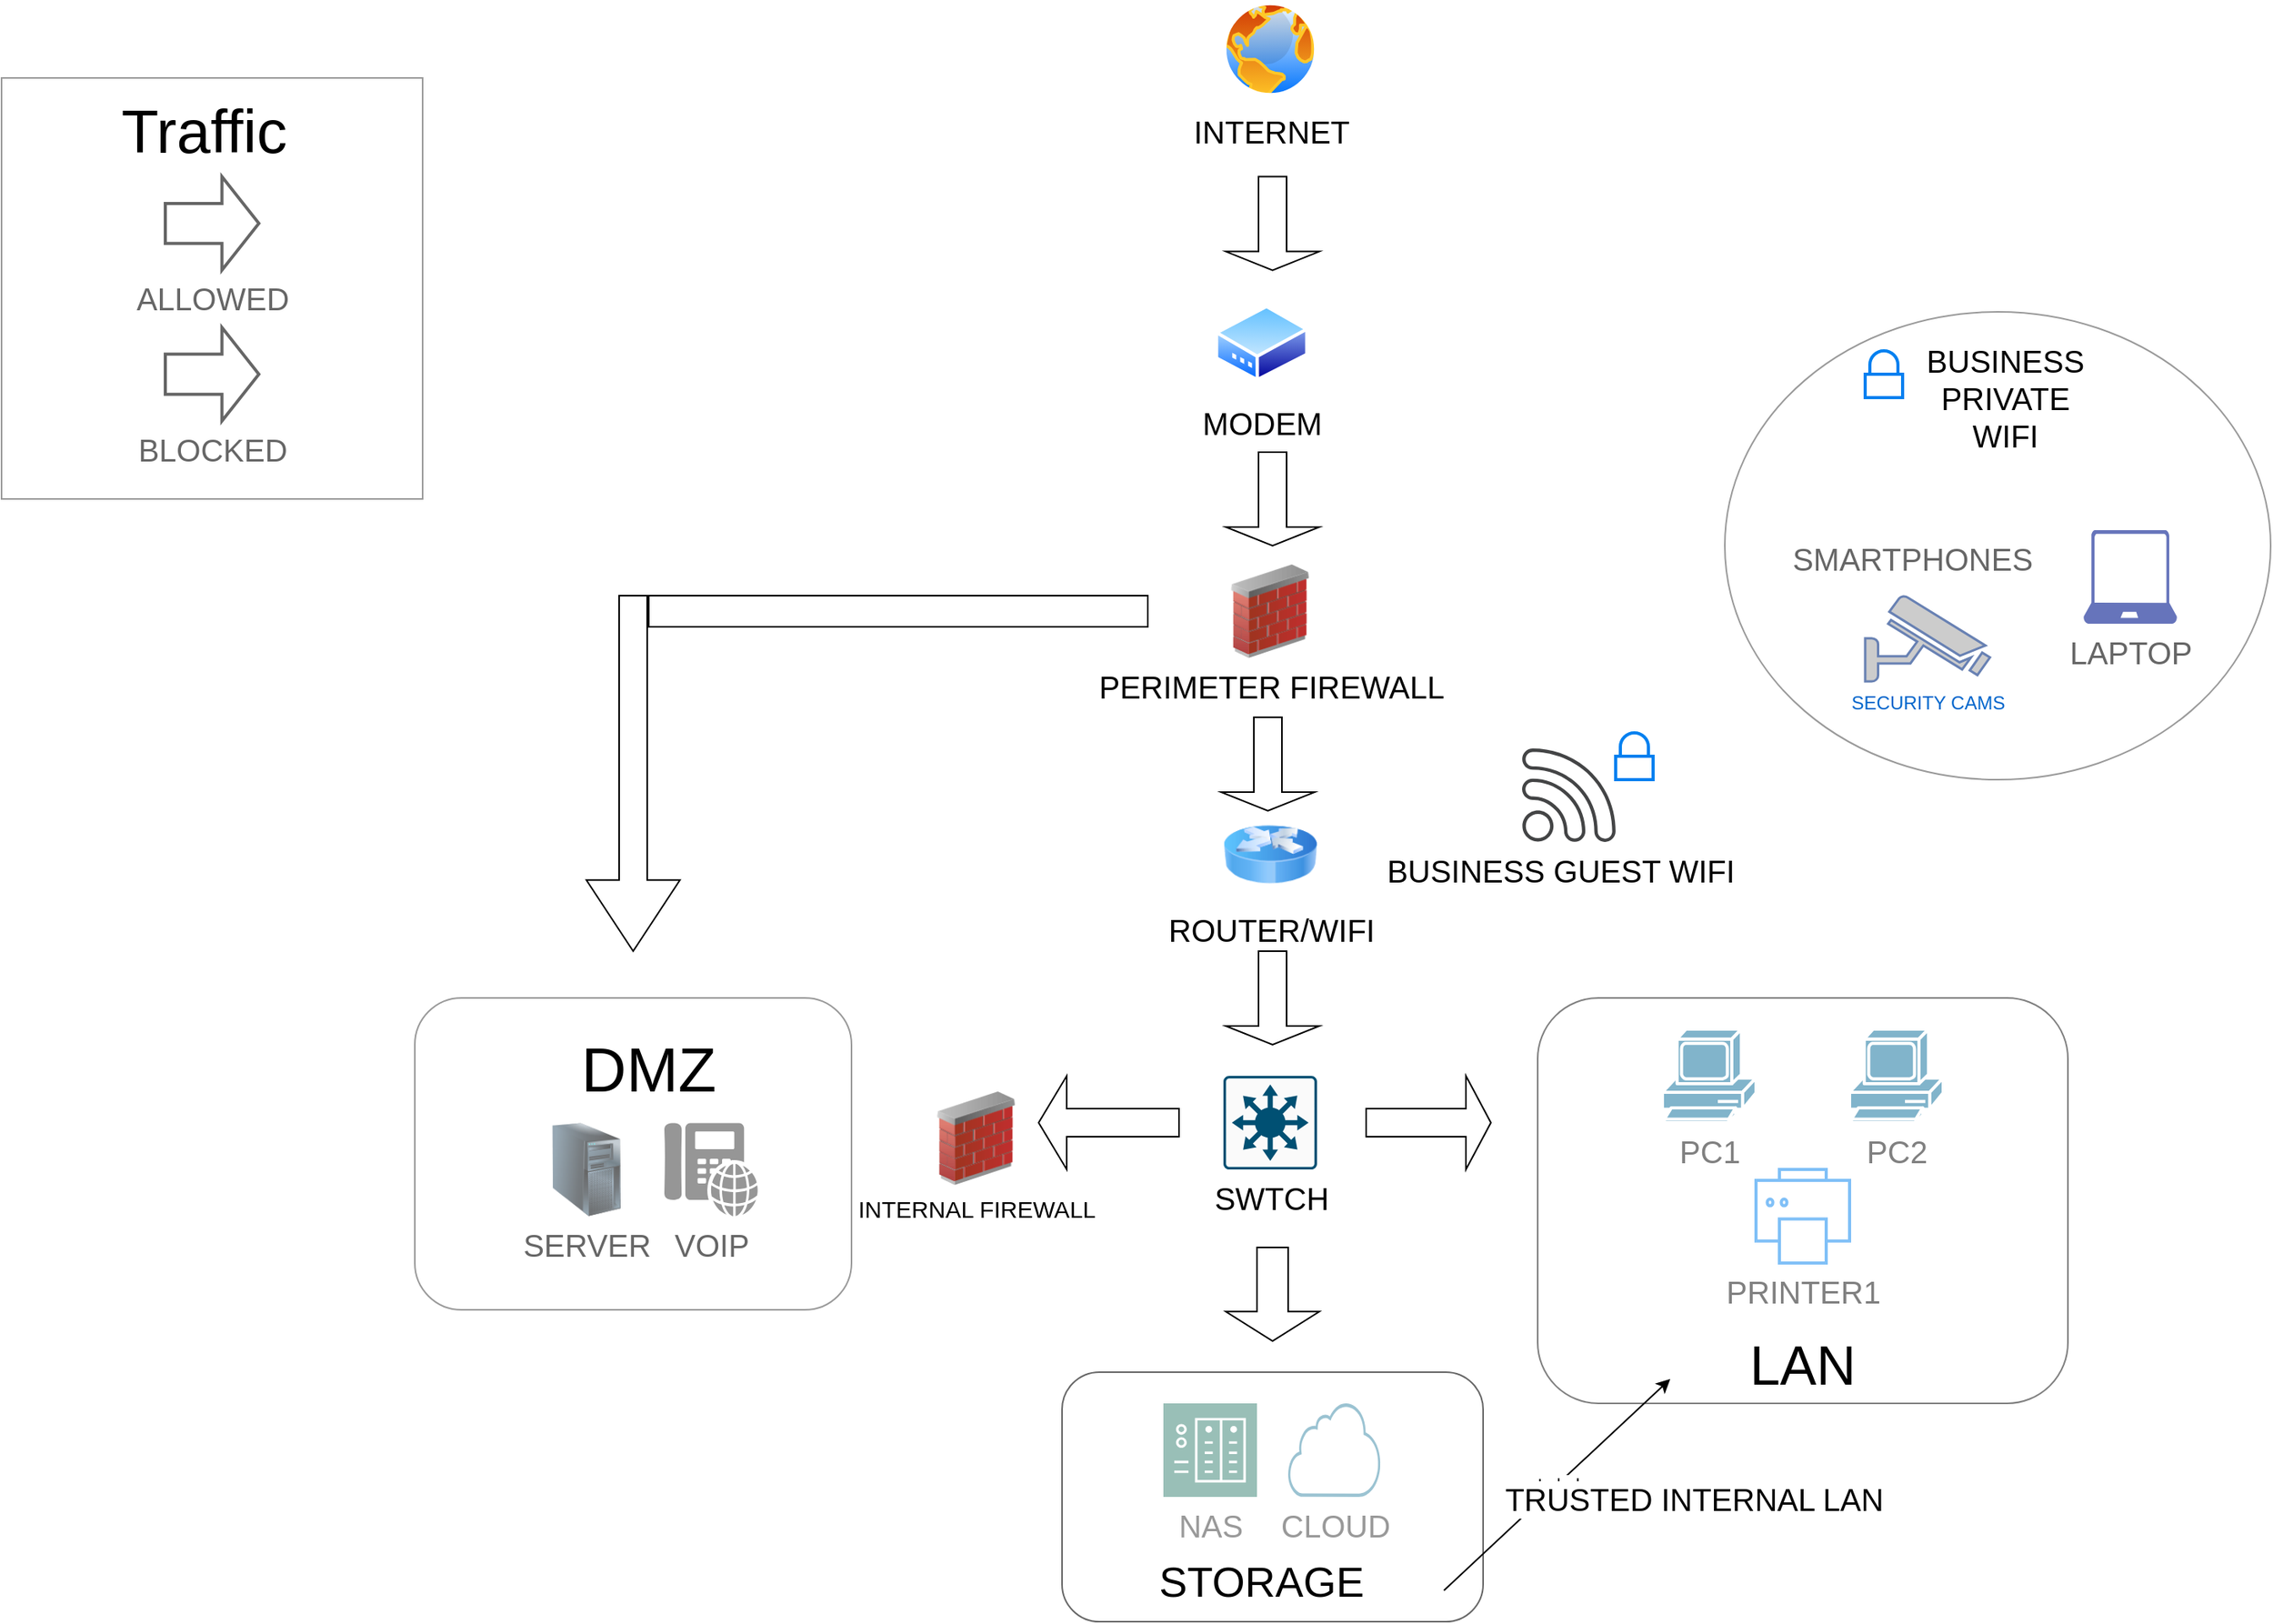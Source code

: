 <mxfile version="28.1.1">
  <diagram name="Page-1" id="2YQik-SlS8WPk7ewhesH">
    <mxGraphModel dx="1965" dy="1128" grid="1" gridSize="10" guides="1" tooltips="1" connect="0" arrows="0" fold="1" page="1" pageScale="1" pageWidth="1700" pageHeight="1100" math="0" shadow="0">
      <root>
        <mxCell id="0" />
        <mxCell id="1" parent="0" />
        <mxCell id="iuSCcMEhcNX1jo_AxFMK-1" value="SWTCH" style="sketch=0;points=[[0.015,0.015,0],[0.985,0.015,0],[0.985,0.985,0],[0.015,0.985,0],[0.25,0,0],[0.5,0,0],[0.75,0,0],[1,0.25,0],[1,0.5,0],[1,0.75,0],[0.75,1,0],[0.5,1,0],[0.25,1,0],[0,0.75,0],[0,0.5,0],[0,0.25,0]];verticalLabelPosition=bottom;html=1;verticalAlign=top;aspect=fixed;align=center;pointerEvents=1;shape=mxgraph.cisco19.rect;prIcon=l3_switch;fillColor=#FAFAFA;strokeColor=#005073;fontSize=20;" parent="1" vertex="1">
          <mxGeometry x="828.5" y="690" width="60" height="60" as="geometry" />
        </mxCell>
        <mxCell id="iuSCcMEhcNX1jo_AxFMK-2" value="SERVER" style="image;html=1;image=img/lib/clip_art/computers/Server_Tower_128x128.png;fontSize=20;shadow=0;" parent="1" vertex="1">
          <mxGeometry x="390" y="720" width="60" height="60" as="geometry" />
        </mxCell>
        <mxCell id="iuSCcMEhcNX1jo_AxFMK-3" value="PC1" style="shape=mxgraph.cisco.computers_and_peripherals.pc;html=1;pointerEvents=1;dashed=0;fillColor=#036897;strokeColor=#ffffff;strokeWidth=2;verticalLabelPosition=bottom;verticalAlign=top;align=center;outlineConnect=0;fontSize=20;" parent="1" vertex="1">
          <mxGeometry x="1110" y="660" width="60" height="60" as="geometry" />
        </mxCell>
        <mxCell id="iuSCcMEhcNX1jo_AxFMK-4" value="PC2" style="shape=mxgraph.cisco.computers_and_peripherals.pc;html=1;pointerEvents=1;dashed=0;fillColor=#036897;strokeColor=#ffffff;strokeWidth=2;verticalLabelPosition=bottom;verticalAlign=top;align=center;outlineConnect=0;fontSize=20;" parent="1" vertex="1">
          <mxGeometry x="1230" y="660" width="60" height="60" as="geometry" />
        </mxCell>
        <mxCell id="iuSCcMEhcNX1jo_AxFMK-5" value="INTERNET" style="image;aspect=fixed;perimeter=ellipsePerimeter;html=1;align=center;shadow=0;dashed=0;spacingTop=3;image=img/lib/active_directory/internet_globe.svg;fontSize=20;" parent="1" vertex="1">
          <mxGeometry x="827" width="63" height="63" as="geometry" />
        </mxCell>
        <mxCell id="iuSCcMEhcNX1jo_AxFMK-7" value="PERIMETER FIREWALL" style="image;html=1;image=img/lib/clip_art/networking/Firewall_02_128x128.png;fontSize=20;" parent="1" vertex="1">
          <mxGeometry x="828.5" y="362" width="60" height="60" as="geometry" />
        </mxCell>
        <mxCell id="iuSCcMEhcNX1jo_AxFMK-8" value="&lt;font style=&quot;line-height: 60%;&quot;&gt;ROUTER/WIFI&lt;/font&gt;" style="image;html=1;image=img/lib/clip_art/networking/Router_Icon_128x128.png;fontSize=20;" parent="1" vertex="1">
          <mxGeometry x="828.5" y="518" width="60" height="60" as="geometry" />
        </mxCell>
        <mxCell id="iuSCcMEhcNX1jo_AxFMK-11" value="MODEM" style="image;aspect=fixed;perimeter=ellipsePerimeter;html=1;align=center;shadow=0;dashed=0;spacingTop=3;image=img/lib/active_directory/modem.svg;fontSize=20;" parent="1" vertex="1">
          <mxGeometry x="823" y="190" width="60" height="60" as="geometry" />
        </mxCell>
        <mxCell id="iuSCcMEhcNX1jo_AxFMK-15" value="CLOUD&lt;div&gt;&lt;br&gt;&lt;/div&gt;" style="sketch=0;pointerEvents=1;shadow=0;dashed=0;html=1;strokeColor=none;aspect=fixed;labelPosition=center;verticalLabelPosition=bottom;verticalAlign=top;align=center;outlineConnect=0;shape=mxgraph.vvd.cloud_computing;fillColor=#066A90;fontSize=20;" parent="1" vertex="1">
          <mxGeometry x="870" y="900.0" width="60" height="60" as="geometry" />
        </mxCell>
        <mxCell id="iuSCcMEhcNX1jo_AxFMK-31" value="NAS" style="sketch=0;pointerEvents=1;shadow=0;dashed=0;html=1;strokeColor=none;fillColor=#005F4B;labelPosition=center;verticalLabelPosition=bottom;verticalAlign=top;align=center;outlineConnect=0;shape=mxgraph.veeam2.nas;fontSize=20;" parent="1" vertex="1">
          <mxGeometry x="790" y="900" width="60" height="60" as="geometry" />
        </mxCell>
        <mxCell id="iuSCcMEhcNX1jo_AxFMK-33" value="PRINTER1" style="html=1;verticalLabelPosition=bottom;align=center;labelBackgroundColor=#ffffff;verticalAlign=top;strokeWidth=2;strokeColor=#0080F0;shadow=0;dashed=0;shape=mxgraph.ios7.icons.printer;fontSize=20;" parent="1" vertex="1">
          <mxGeometry x="1170" y="750" width="60" height="60" as="geometry" />
        </mxCell>
        <mxCell id="iuSCcMEhcNX1jo_AxFMK-35" value="VOIP" style="sketch=0;pointerEvents=1;shadow=0;dashed=0;html=1;strokeColor=none;fillColor=#505050;labelPosition=center;verticalLabelPosition=bottom;verticalAlign=top;outlineConnect=0;align=center;shape=mxgraph.office.devices.phone_voip;fontSize=20;" parent="1" vertex="1">
          <mxGeometry x="470" y="720" width="60" height="60" as="geometry" />
        </mxCell>
        <mxCell id="iuSCcMEhcNX1jo_AxFMK-49" value="" style="rounded=1;whiteSpace=wrap;html=1;fillColor=light-dark(#FFFFFF,#FF0000);opacity=40;fontSize=20;" parent="1" vertex="1">
          <mxGeometry x="310" y="640" width="280" height="200" as="geometry" />
        </mxCell>
        <mxCell id="iuSCcMEhcNX1jo_AxFMK-50" value="" style="rounded=1;whiteSpace=wrap;html=1;fillColor=light-dark(#FFFFFF,#00FF00);opacity=50;fontSize=20;" parent="1" vertex="1">
          <mxGeometry x="1030" y="640" width="340" height="260" as="geometry" />
        </mxCell>
        <mxCell id="iuSCcMEhcNX1jo_AxFMK-63" value="" style="shape=singleArrow;whiteSpace=wrap;html=1;fillColor=light-dark(#FFFFFF,#33FF33);fontSize=20;" parent="1" vertex="1">
          <mxGeometry x="920" y="690" width="80" height="60" as="geometry" />
        </mxCell>
        <mxCell id="iuSCcMEhcNX1jo_AxFMK-64" value="" style="shape=singleArrow;direction=south;whiteSpace=wrap;html=1;fillColor=light-dark(#FFFFFF,#33FF33);arrowWidth=0.333;arrowSize=0.314;fontSize=20;" parent="1" vertex="1">
          <mxGeometry x="830" y="800" width="60" height="60" as="geometry" />
        </mxCell>
        <mxCell id="iuSCcMEhcNX1jo_AxFMK-66" value="" style="shape=singleArrow;direction=south;whiteSpace=wrap;html=1;fillColor=light-dark(#FFFFFF,#FF3333);fontSize=20;" parent="1" vertex="1">
          <mxGeometry x="830" y="113.3" width="60" height="60" as="geometry" />
        </mxCell>
        <mxCell id="iuSCcMEhcNX1jo_AxFMK-67" value="" style="shape=singleArrow;direction=south;whiteSpace=wrap;html=1;fillColor=light-dark(#FFFFFF,#FF3333);fontSize=20;" parent="1" vertex="1">
          <mxGeometry x="830" y="290" width="60" height="60" as="geometry" />
        </mxCell>
        <mxCell id="iuSCcMEhcNX1jo_AxFMK-71" value="" style="shape=singleArrow;direction=south;whiteSpace=wrap;html=1;fillColor=light-dark(#FFFFFF,#FF3333);fontSize=20;" parent="1" vertex="1">
          <mxGeometry x="420" y="382" width="60" height="228" as="geometry" />
        </mxCell>
        <mxCell id="iuSCcMEhcNX1jo_AxFMK-72" value="" style="shape=singleArrow;direction=west;whiteSpace=wrap;html=1;fillColor=light-dark(#FFFFFF,#FF3333);fontSize=20;" parent="1" vertex="1">
          <mxGeometry x="710" y="690" width="90" height="60" as="geometry" />
        </mxCell>
        <mxCell id="iuSCcMEhcNX1jo_AxFMK-77" value="" style="shape=singleArrow;direction=south;whiteSpace=wrap;html=1;fillColor=light-dark(#FFFFFF,#33FF33);fontSize=20;" parent="1" vertex="1">
          <mxGeometry x="830" y="610" width="60" height="60" as="geometry" />
        </mxCell>
        <mxCell id="iuSCcMEhcNX1jo_AxFMK-78" value="BUSINESS GUEST WIFI&amp;nbsp;&amp;nbsp;" style="sketch=0;pointerEvents=1;shadow=0;dashed=0;html=1;strokeColor=none;fillColor=light-dark(#434445,#FFFFFF);aspect=fixed;labelPosition=center;verticalLabelPosition=bottom;verticalAlign=top;align=center;outlineConnect=0;shape=mxgraph.vvd.wi_fi;gradientColor=none;fillStyle=solid;fontSize=20;" parent="1" vertex="1">
          <mxGeometry x="1020" y="480" width="60" height="60" as="geometry" />
        </mxCell>
        <mxCell id="iuSCcMEhcNX1jo_AxFMK-79" value="LAPTOP" style="sketch=0;aspect=fixed;pointerEvents=1;shadow=0;dashed=0;html=1;strokeColor=none;labelPosition=center;verticalLabelPosition=bottom;verticalAlign=top;align=center;fillColor=#00188D;shape=mxgraph.azure.laptop;fontSize=20;" parent="1" vertex="1">
          <mxGeometry x="1380" y="340" width="60" height="60" as="geometry" />
        </mxCell>
        <mxCell id="iuSCcMEhcNX1jo_AxFMK-80" value="SMARTPHONES" style="shape=image;html=1;verticalAlign=top;verticalLabelPosition=bottom;labelBackgroundColor=#ffffff;imageAspect=0;aspect=fixed;image=https://icons.diagrams.net/icon-cache1/Smart_Phones-2615/iphone-615.png;fontSize=20;" parent="1" vertex="1">
          <mxGeometry x="1240" y="280" width="60" height="60" as="geometry" />
        </mxCell>
        <mxCell id="iuSCcMEhcNX1jo_AxFMK-82" value="BLOCKED" style="shape=mxgraph.arrows.arrow_right;html=1;verticalLabelPosition=bottom;verticalAlign=top;strokeWidth=2;strokeColor=#000000;fontColor=light-dark(#000000,#FFFFFF);fillColor=light-dark(#FFFFFF,#FF3333);fontSize=20;" parent="1" vertex="1">
          <mxGeometry x="150" y="210" width="60" height="60" as="geometry" />
        </mxCell>
        <mxCell id="iuSCcMEhcNX1jo_AxFMK-83" value="ALLOWED" style="shape=mxgraph.arrows.arrow_right;html=1;verticalLabelPosition=bottom;verticalAlign=top;strokeWidth=2;strokeColor=#000000;fillColor=light-dark(#FFFFFF,#33FF33);fontSize=20;" parent="1" vertex="1">
          <mxGeometry x="150" y="113.3" width="60" height="60" as="geometry" />
        </mxCell>
        <mxCell id="iuSCcMEhcNX1jo_AxFMK-84" value="" style="aspect=fixed;textOpacity=0;opacity=40;fillColor=light-dark(#FFFFFF,#FFFFFF);whiteSpace=wrap;html=1;fontColor=light-dark(#000000,#FFFFFF);" parent="1" vertex="1">
          <mxGeometry x="45" y="50" width="270" height="270" as="geometry" />
        </mxCell>
        <mxCell id="oykZmhGkkEYHmzwpc8Wg-1" value="INTERNAL FIREWALL" style="image;html=1;image=img/lib/clip_art/networking/Firewall_02_128x128.png;fontSize=15;" parent="1" vertex="1">
          <mxGeometry x="640" y="700" width="60" height="60" as="geometry" />
        </mxCell>
        <mxCell id="oykZmhGkkEYHmzwpc8Wg-3" value="" style="shape=singleArrow;direction=south;whiteSpace=wrap;html=1;fillColor=light-dark(#FFFFFF,#33FF33);fontSize=20;" parent="1" vertex="1">
          <mxGeometry x="827" y="460" width="60" height="60" as="geometry" />
        </mxCell>
        <mxCell id="oykZmhGkkEYHmzwpc8Wg-6" value="" style="rounded=0;whiteSpace=wrap;html=1;fillColor=light-dark(#FFFFFF,#FF3333);" parent="1" vertex="1">
          <mxGeometry x="460" y="382" width="320" height="20" as="geometry" />
        </mxCell>
        <mxCell id="oykZmhGkkEYHmzwpc8Wg-10" value="" style="rounded=1;whiteSpace=wrap;html=1;fillColor=light-dark(#FFFFFF,#3399FF);opacity=60;" parent="1" vertex="1">
          <mxGeometry x="725" y="880" width="270" height="160" as="geometry" />
        </mxCell>
        <mxCell id="oykZmhGkkEYHmzwpc8Wg-12" value="DMZ" style="text;html=1;align=center;verticalAlign=middle;whiteSpace=wrap;rounded=0;fontSize=40;" parent="1" vertex="1">
          <mxGeometry x="430" y="670" width="60" height="30" as="geometry" />
        </mxCell>
        <mxCell id="oykZmhGkkEYHmzwpc8Wg-13" value="STORAGE" style="text;html=1;align=center;verticalAlign=middle;whiteSpace=wrap;rounded=0;fontSize=27;" parent="1" vertex="1">
          <mxGeometry x="823" y="1000" width="60" height="30" as="geometry" />
        </mxCell>
        <mxCell id="oykZmhGkkEYHmzwpc8Wg-14" value="LAN" style="text;html=1;align=center;verticalAlign=middle;whiteSpace=wrap;rounded=0;fontSize=35;" parent="1" vertex="1">
          <mxGeometry x="1170" y="860" width="60" height="30" as="geometry" />
        </mxCell>
        <mxCell id="9UMHTlKx-9gqxpLbNUBq-1" value="Traffic" style="text;html=1;align=center;verticalAlign=middle;whiteSpace=wrap;rounded=0;fontSize=39;" vertex="1" parent="1">
          <mxGeometry x="145" y="70" width="60" height="30" as="geometry" />
        </mxCell>
        <mxCell id="9UMHTlKx-9gqxpLbNUBq-3" value="" style="html=1;verticalLabelPosition=bottom;align=center;labelBackgroundColor=#ffffff;verticalAlign=top;strokeWidth=2;strokeColor=#0080F0;shadow=0;dashed=0;shape=mxgraph.ios7.icons.locked;" vertex="1" parent="1">
          <mxGeometry x="1080" y="470" width="24" height="30" as="geometry" />
        </mxCell>
        <mxCell id="9UMHTlKx-9gqxpLbNUBq-4" value="" style="ellipse;whiteSpace=wrap;html=1;labelBackgroundColor=light-dark(#FFFFFF,#FFFFFF);strokeColor=light-dark(#000000,#FFFFFF);fillColor=light-dark(#FFFFFF,#E5CCFF);opacity=40;" vertex="1" parent="1">
          <mxGeometry x="1150" y="200" width="350" height="300" as="geometry" />
        </mxCell>
        <mxCell id="9UMHTlKx-9gqxpLbNUBq-5" value="SECURITY CAMS" style="fontColor=light-dark(#0066CC,#FFFFFF);verticalAlign=top;verticalLabelPosition=bottom;labelPosition=center;align=center;html=1;outlineConnect=0;fillColor=#CCCCCC;strokeColor=light-dark(#6881B3,#FFFFFF);gradientColor=none;gradientDirection=north;strokeWidth=2;shape=mxgraph.networks.security_camera;" vertex="1" parent="1">
          <mxGeometry x="1240" y="382" width="80" height="55" as="geometry" />
        </mxCell>
        <mxCell id="9UMHTlKx-9gqxpLbNUBq-6" value="BUSINESS PRIVATE WIFI" style="text;html=1;align=center;verticalAlign=middle;whiteSpace=wrap;rounded=0;fontSize=20;" vertex="1" parent="1">
          <mxGeometry x="1300" y="240" width="60" height="30" as="geometry" />
        </mxCell>
        <mxCell id="9UMHTlKx-9gqxpLbNUBq-8" value="I" style="endArrow=classic;html=1;rounded=0;entryX=0.25;entryY=0.94;entryDx=0;entryDy=0;entryPerimeter=0;exitX=0.907;exitY=0.875;exitDx=0;exitDy=0;exitPerimeter=0;" edge="1" parent="1" source="oykZmhGkkEYHmzwpc8Wg-10" target="iuSCcMEhcNX1jo_AxFMK-50">
          <mxGeometry relative="1" as="geometry">
            <mxPoint x="1030" y="970" as="sourcePoint" />
            <mxPoint x="1130" y="970" as="targetPoint" />
          </mxGeometry>
        </mxCell>
        <mxCell id="9UMHTlKx-9gqxpLbNUBq-9" value="Label" style="edgeLabel;resizable=0;html=1;;align=center;verticalAlign=middle;" connectable="0" vertex="1" parent="9UMHTlKx-9gqxpLbNUBq-8">
          <mxGeometry relative="1" as="geometry" />
        </mxCell>
        <mxCell id="9UMHTlKx-9gqxpLbNUBq-10" value="TRUSTED INTERNAL LAN" style="edgeLabel;html=1;align=center;verticalAlign=middle;resizable=0;points=[];fontSize=20;" vertex="1" connectable="0" parent="9UMHTlKx-9gqxpLbNUBq-8">
          <mxGeometry x="0.003" y="-3" relative="1" as="geometry">
            <mxPoint x="85" y="6" as="offset" />
          </mxGeometry>
        </mxCell>
        <mxCell id="9UMHTlKx-9gqxpLbNUBq-11" value="" style="html=1;verticalLabelPosition=bottom;align=center;labelBackgroundColor=#ffffff;verticalAlign=top;strokeWidth=2;strokeColor=#0080F0;shadow=0;dashed=0;shape=mxgraph.ios7.icons.locked;" vertex="1" parent="1">
          <mxGeometry x="1240" y="225" width="24" height="30" as="geometry" />
        </mxCell>
      </root>
    </mxGraphModel>
  </diagram>
</mxfile>
